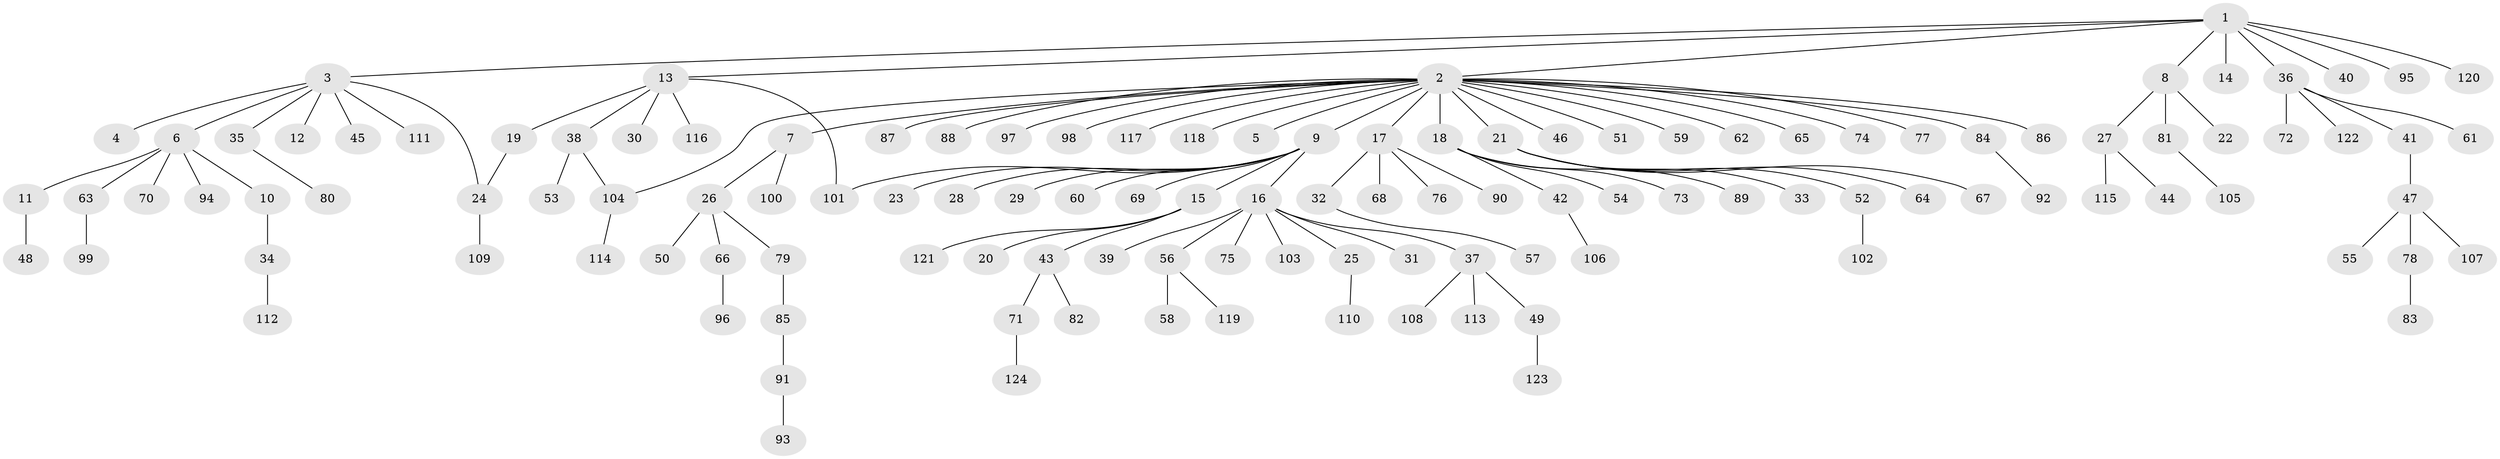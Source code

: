 // coarse degree distribution, {2: 0.16091954022988506, 5: 0.022988505747126436, 7: 0.022988505747126436, 1: 0.6551724137931034, 22: 0.011494252873563218, 4: 0.04597701149425287, 8: 0.022988505747126436, 3: 0.05747126436781609}
// Generated by graph-tools (version 1.1) at 2025/36/03/04/25 23:36:42]
// undirected, 124 vertices, 126 edges
graph export_dot {
  node [color=gray90,style=filled];
  1;
  2;
  3;
  4;
  5;
  6;
  7;
  8;
  9;
  10;
  11;
  12;
  13;
  14;
  15;
  16;
  17;
  18;
  19;
  20;
  21;
  22;
  23;
  24;
  25;
  26;
  27;
  28;
  29;
  30;
  31;
  32;
  33;
  34;
  35;
  36;
  37;
  38;
  39;
  40;
  41;
  42;
  43;
  44;
  45;
  46;
  47;
  48;
  49;
  50;
  51;
  52;
  53;
  54;
  55;
  56;
  57;
  58;
  59;
  60;
  61;
  62;
  63;
  64;
  65;
  66;
  67;
  68;
  69;
  70;
  71;
  72;
  73;
  74;
  75;
  76;
  77;
  78;
  79;
  80;
  81;
  82;
  83;
  84;
  85;
  86;
  87;
  88;
  89;
  90;
  91;
  92;
  93;
  94;
  95;
  96;
  97;
  98;
  99;
  100;
  101;
  102;
  103;
  104;
  105;
  106;
  107;
  108;
  109;
  110;
  111;
  112;
  113;
  114;
  115;
  116;
  117;
  118;
  119;
  120;
  121;
  122;
  123;
  124;
  1 -- 2;
  1 -- 3;
  1 -- 8;
  1 -- 13;
  1 -- 14;
  1 -- 36;
  1 -- 40;
  1 -- 95;
  1 -- 120;
  2 -- 5;
  2 -- 7;
  2 -- 9;
  2 -- 17;
  2 -- 18;
  2 -- 21;
  2 -- 46;
  2 -- 51;
  2 -- 59;
  2 -- 62;
  2 -- 65;
  2 -- 74;
  2 -- 77;
  2 -- 84;
  2 -- 86;
  2 -- 87;
  2 -- 88;
  2 -- 97;
  2 -- 98;
  2 -- 104;
  2 -- 117;
  2 -- 118;
  3 -- 4;
  3 -- 6;
  3 -- 12;
  3 -- 24;
  3 -- 35;
  3 -- 45;
  3 -- 111;
  6 -- 10;
  6 -- 11;
  6 -- 63;
  6 -- 70;
  6 -- 94;
  7 -- 26;
  7 -- 100;
  8 -- 22;
  8 -- 27;
  8 -- 81;
  9 -- 15;
  9 -- 16;
  9 -- 23;
  9 -- 28;
  9 -- 29;
  9 -- 60;
  9 -- 69;
  9 -- 101;
  10 -- 34;
  11 -- 48;
  13 -- 19;
  13 -- 30;
  13 -- 38;
  13 -- 101;
  13 -- 116;
  15 -- 20;
  15 -- 43;
  15 -- 121;
  16 -- 25;
  16 -- 31;
  16 -- 37;
  16 -- 39;
  16 -- 56;
  16 -- 75;
  16 -- 103;
  17 -- 32;
  17 -- 68;
  17 -- 76;
  17 -- 90;
  18 -- 42;
  18 -- 54;
  18 -- 73;
  18 -- 89;
  19 -- 24;
  21 -- 33;
  21 -- 52;
  21 -- 64;
  21 -- 67;
  24 -- 109;
  25 -- 110;
  26 -- 50;
  26 -- 66;
  26 -- 79;
  27 -- 44;
  27 -- 115;
  32 -- 57;
  34 -- 112;
  35 -- 80;
  36 -- 41;
  36 -- 61;
  36 -- 72;
  36 -- 122;
  37 -- 49;
  37 -- 108;
  37 -- 113;
  38 -- 53;
  38 -- 104;
  41 -- 47;
  42 -- 106;
  43 -- 71;
  43 -- 82;
  47 -- 55;
  47 -- 78;
  47 -- 107;
  49 -- 123;
  52 -- 102;
  56 -- 58;
  56 -- 119;
  63 -- 99;
  66 -- 96;
  71 -- 124;
  78 -- 83;
  79 -- 85;
  81 -- 105;
  84 -- 92;
  85 -- 91;
  91 -- 93;
  104 -- 114;
}

